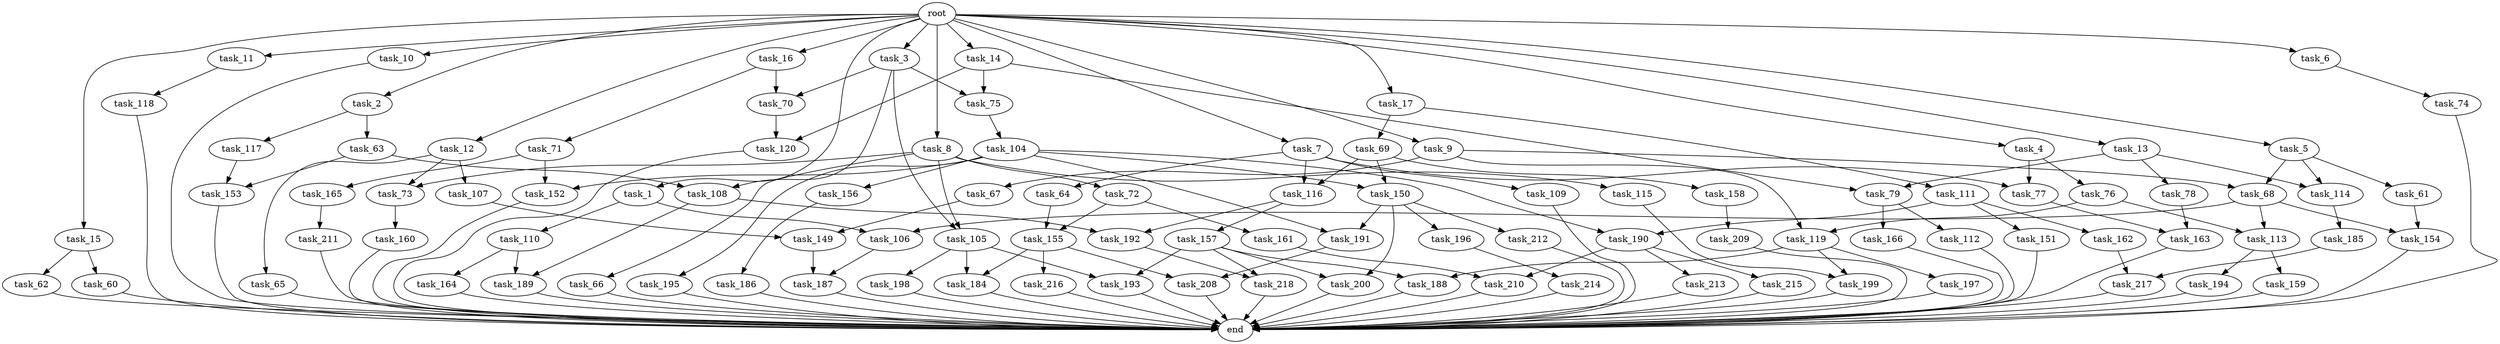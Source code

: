 digraph G {
  task_214 [size="3092376453.120000"];
  task_8 [size="10.240000"];
  end [size="0.000000"];
  task_156 [size="2147483648.000000"];
  task_108 [size="7645041786.880000"];
  task_191 [size="7645041786.880000"];
  task_15 [size="10.240000"];
  task_105 [size="10995116277.760000"];
  task_195 [size="2147483648.000000"];
  task_154 [size="3435973836.800000"];
  task_79 [size="2748779069.440000"];
  task_209 [size="1374389534.720000"];
  task_210 [size="8933531975.680000"];
  task_16 [size="10.240000"];
  task_110 [size="4209067950.080000"];
  task_68 [size="6871947673.600000"];
  task_61 [size="1374389534.720000"];
  task_217 [size="4552665333.760000"];
  task_74 [size="3092376453.120000"];
  task_158 [size="4209067950.080000"];
  task_1 [size="10.240000"];
  task_185 [size="5497558138.880000"];
  task_160 [size="343597383.680000"];
  task_11 [size="10.240000"];
  task_62 [size="2147483648.000000"];
  task_107 [size="1374389534.720000"];
  task_2 [size="10.240000"];
  task_10 [size="10.240000"];
  task_66 [size="5497558138.880000"];
  task_187 [size="2147483648.000000"];
  task_109 [size="2147483648.000000"];
  task_211 [size="5497558138.880000"];
  task_166 [size="773094113.280000"];
  task_184 [size="6184752906.240000"];
  task_72 [size="5497558138.880000"];
  task_17 [size="10.240000"];
  task_114 [size="2748779069.440000"];
  task_155 [size="6270652252.160000"];
  task_67 [size="5497558138.880000"];
  task_150 [size="6356551598.080000"];
  task_218 [size="10050223472.639999"];
  task_157 [size="6957847019.520000"];
  task_106 [size="7301444403.200000"];
  task_12 [size="10.240000"];
  task_77 [size="2920577761.280000"];
  task_194 [size="773094113.280000"];
  task_197 [size="343597383.680000"];
  task_70 [size="10995116277.760000"];
  task_149 [size="1116691496.960000"];
  task_104 [size="8589934592.000000"];
  task_9 [size="10.240000"];
  task_64 [size="2147483648.000000"];
  task_78 [size="1374389534.720000"];
  task_186 [size="6957847019.520000"];
  task_165 [size="5497558138.880000"];
  task_159 [size="773094113.280000"];
  task_163 [size="7301444403.200000"];
  task_192 [size="7301444403.200000"];
  task_69 [size="8589934592.000000"];
  task_118 [size="6957847019.520000"];
  task_196 [size="5497558138.880000"];
  task_161 [size="5497558138.880000"];
  task_65 [size="1374389534.720000"];
  task_212 [size="5497558138.880000"];
  task_198 [size="3092376453.120000"];
  task_13 [size="10.240000"];
  task_193 [size="6184752906.240000"];
  task_152 [size="7645041786.880000"];
  task_3 [size="10.240000"];
  task_216 [size="3092376453.120000"];
  task_5 [size="10.240000"];
  task_189 [size="1717986918.400000"];
  task_76 [size="773094113.280000"];
  task_115 [size="5497558138.880000"];
  task_190 [size="9105330667.520000"];
  task_188 [size="3435973836.800000"];
  task_73 [size="6871947673.600000"];
  task_14 [size="10.240000"];
  task_116 [size="6356551598.080000"];
  task_4 [size="10.240000"];
  task_119 [size="6270652252.160000"];
  task_164 [size="1374389534.720000"];
  task_200 [size="8589934592.000000"];
  task_113 [size="3865470566.400000"];
  task_112 [size="773094113.280000"];
  task_199 [size="1717986918.400000"];
  task_153 [size="4294967296.000000"];
  root [size="0.000000"];
  task_120 [size="9964324126.719999"];
  task_60 [size="2147483648.000000"];
  task_6 [size="10.240000"];
  task_215 [size="343597383.680000"];
  task_208 [size="3865470566.400000"];
  task_117 [size="5497558138.880000"];
  task_162 [size="6957847019.520000"];
  task_213 [size="343597383.680000"];
  task_111 [size="8589934592.000000"];
  task_151 [size="6957847019.520000"];
  task_63 [size="5497558138.880000"];
  task_7 [size="10.240000"];
  task_71 [size="5497558138.880000"];
  task_75 [size="6871947673.600000"];

  task_214 -> end [size="1.000000"];
  task_8 -> task_72 [size="536870912.000000"];
  task_8 -> task_66 [size="536870912.000000"];
  task_8 -> task_105 [size="536870912.000000"];
  task_8 -> task_115 [size="536870912.000000"];
  task_8 -> task_73 [size="536870912.000000"];
  task_156 -> task_186 [size="679477248.000000"];
  task_108 -> task_189 [size="33554432.000000"];
  task_108 -> task_192 [size="33554432.000000"];
  task_191 -> task_208 [size="75497472.000000"];
  task_15 -> task_62 [size="209715200.000000"];
  task_15 -> task_60 [size="209715200.000000"];
  task_105 -> task_193 [size="301989888.000000"];
  task_105 -> task_198 [size="301989888.000000"];
  task_105 -> task_184 [size="301989888.000000"];
  task_195 -> end [size="1.000000"];
  task_154 -> end [size="1.000000"];
  task_79 -> task_166 [size="75497472.000000"];
  task_79 -> task_112 [size="75497472.000000"];
  task_209 -> end [size="1.000000"];
  task_210 -> end [size="1.000000"];
  task_16 -> task_70 [size="536870912.000000"];
  task_16 -> task_71 [size="536870912.000000"];
  task_110 -> task_189 [size="134217728.000000"];
  task_110 -> task_164 [size="134217728.000000"];
  task_68 -> task_106 [size="301989888.000000"];
  task_68 -> task_154 [size="301989888.000000"];
  task_68 -> task_113 [size="301989888.000000"];
  task_61 -> task_154 [size="33554432.000000"];
  task_217 -> end [size="1.000000"];
  task_74 -> end [size="1.000000"];
  task_158 -> task_209 [size="134217728.000000"];
  task_1 -> task_106 [size="411041792.000000"];
  task_1 -> task_110 [size="411041792.000000"];
  task_185 -> task_217 [size="411041792.000000"];
  task_160 -> end [size="1.000000"];
  task_11 -> task_118 [size="679477248.000000"];
  task_62 -> end [size="1.000000"];
  task_107 -> task_149 [size="33554432.000000"];
  task_2 -> task_63 [size="536870912.000000"];
  task_2 -> task_117 [size="536870912.000000"];
  task_10 -> end [size="1.000000"];
  task_66 -> end [size="1.000000"];
  task_187 -> end [size="1.000000"];
  task_109 -> end [size="1.000000"];
  task_211 -> end [size="1.000000"];
  task_166 -> end [size="1.000000"];
  task_184 -> end [size="1.000000"];
  task_72 -> task_161 [size="536870912.000000"];
  task_72 -> task_155 [size="536870912.000000"];
  task_17 -> task_69 [size="838860800.000000"];
  task_17 -> task_111 [size="838860800.000000"];
  task_114 -> task_185 [size="536870912.000000"];
  task_155 -> task_208 [size="301989888.000000"];
  task_155 -> task_216 [size="301989888.000000"];
  task_155 -> task_184 [size="301989888.000000"];
  task_67 -> task_149 [size="75497472.000000"];
  task_150 -> task_212 [size="536870912.000000"];
  task_150 -> task_200 [size="536870912.000000"];
  task_150 -> task_196 [size="536870912.000000"];
  task_150 -> task_191 [size="536870912.000000"];
  task_218 -> end [size="1.000000"];
  task_157 -> task_193 [size="301989888.000000"];
  task_157 -> task_218 [size="301989888.000000"];
  task_157 -> task_200 [size="301989888.000000"];
  task_157 -> task_188 [size="301989888.000000"];
  task_106 -> task_187 [size="134217728.000000"];
  task_12 -> task_73 [size="134217728.000000"];
  task_12 -> task_65 [size="134217728.000000"];
  task_12 -> task_107 [size="134217728.000000"];
  task_77 -> task_163 [size="301989888.000000"];
  task_194 -> end [size="1.000000"];
  task_197 -> end [size="1.000000"];
  task_70 -> task_120 [size="838860800.000000"];
  task_149 -> task_187 [size="75497472.000000"];
  task_104 -> task_190 [size="209715200.000000"];
  task_104 -> task_150 [size="209715200.000000"];
  task_104 -> task_156 [size="209715200.000000"];
  task_104 -> task_152 [size="209715200.000000"];
  task_104 -> task_195 [size="209715200.000000"];
  task_104 -> task_191 [size="209715200.000000"];
  task_9 -> task_67 [size="536870912.000000"];
  task_9 -> task_119 [size="536870912.000000"];
  task_9 -> task_68 [size="536870912.000000"];
  task_64 -> task_155 [size="75497472.000000"];
  task_78 -> task_163 [size="411041792.000000"];
  task_186 -> end [size="1.000000"];
  task_165 -> task_211 [size="536870912.000000"];
  task_159 -> end [size="1.000000"];
  task_163 -> end [size="1.000000"];
  task_192 -> task_218 [size="679477248.000000"];
  task_69 -> task_116 [size="411041792.000000"];
  task_69 -> task_158 [size="411041792.000000"];
  task_69 -> task_150 [size="411041792.000000"];
  task_118 -> end [size="1.000000"];
  task_196 -> task_214 [size="301989888.000000"];
  task_161 -> task_210 [size="838860800.000000"];
  task_65 -> end [size="1.000000"];
  task_212 -> end [size="1.000000"];
  task_198 -> end [size="1.000000"];
  task_13 -> task_79 [size="134217728.000000"];
  task_13 -> task_78 [size="134217728.000000"];
  task_13 -> task_114 [size="134217728.000000"];
  task_193 -> end [size="1.000000"];
  task_152 -> end [size="1.000000"];
  task_3 -> task_108 [size="536870912.000000"];
  task_3 -> task_105 [size="536870912.000000"];
  task_3 -> task_70 [size="536870912.000000"];
  task_3 -> task_75 [size="536870912.000000"];
  task_216 -> end [size="1.000000"];
  task_5 -> task_61 [size="134217728.000000"];
  task_5 -> task_68 [size="134217728.000000"];
  task_5 -> task_114 [size="134217728.000000"];
  task_189 -> end [size="1.000000"];
  task_76 -> task_113 [size="75497472.000000"];
  task_76 -> task_119 [size="75497472.000000"];
  task_115 -> task_199 [size="134217728.000000"];
  task_190 -> task_215 [size="33554432.000000"];
  task_190 -> task_210 [size="33554432.000000"];
  task_190 -> task_213 [size="33554432.000000"];
  task_188 -> end [size="1.000000"];
  task_73 -> task_160 [size="33554432.000000"];
  task_14 -> task_120 [size="134217728.000000"];
  task_14 -> task_79 [size="134217728.000000"];
  task_14 -> task_75 [size="134217728.000000"];
  task_116 -> task_157 [size="679477248.000000"];
  task_116 -> task_192 [size="679477248.000000"];
  task_4 -> task_76 [size="75497472.000000"];
  task_4 -> task_77 [size="75497472.000000"];
  task_119 -> task_197 [size="33554432.000000"];
  task_119 -> task_199 [size="33554432.000000"];
  task_119 -> task_188 [size="33554432.000000"];
  task_164 -> end [size="1.000000"];
  task_200 -> end [size="1.000000"];
  task_113 -> task_194 [size="75497472.000000"];
  task_113 -> task_159 [size="75497472.000000"];
  task_112 -> end [size="1.000000"];
  task_199 -> end [size="1.000000"];
  task_153 -> end [size="1.000000"];
  root -> task_8 [size="1.000000"];
  root -> task_9 [size="1.000000"];
  root -> task_16 [size="1.000000"];
  root -> task_14 [size="1.000000"];
  root -> task_6 [size="1.000000"];
  root -> task_4 [size="1.000000"];
  root -> task_5 [size="1.000000"];
  root -> task_1 [size="1.000000"];
  root -> task_13 [size="1.000000"];
  root -> task_15 [size="1.000000"];
  root -> task_11 [size="1.000000"];
  root -> task_3 [size="1.000000"];
  root -> task_12 [size="1.000000"];
  root -> task_2 [size="1.000000"];
  root -> task_10 [size="1.000000"];
  root -> task_7 [size="1.000000"];
  root -> task_17 [size="1.000000"];
  task_120 -> end [size="1.000000"];
  task_60 -> end [size="1.000000"];
  task_6 -> task_74 [size="301989888.000000"];
  task_215 -> end [size="1.000000"];
  task_208 -> end [size="1.000000"];
  task_117 -> task_153 [size="209715200.000000"];
  task_162 -> task_217 [size="33554432.000000"];
  task_213 -> end [size="1.000000"];
  task_111 -> task_162 [size="679477248.000000"];
  task_111 -> task_190 [size="679477248.000000"];
  task_111 -> task_151 [size="679477248.000000"];
  task_151 -> end [size="1.000000"];
  task_63 -> task_153 [size="209715200.000000"];
  task_63 -> task_108 [size="209715200.000000"];
  task_7 -> task_116 [size="209715200.000000"];
  task_7 -> task_64 [size="209715200.000000"];
  task_7 -> task_77 [size="209715200.000000"];
  task_7 -> task_109 [size="209715200.000000"];
  task_71 -> task_152 [size="536870912.000000"];
  task_71 -> task_165 [size="536870912.000000"];
  task_75 -> task_104 [size="838860800.000000"];
}
